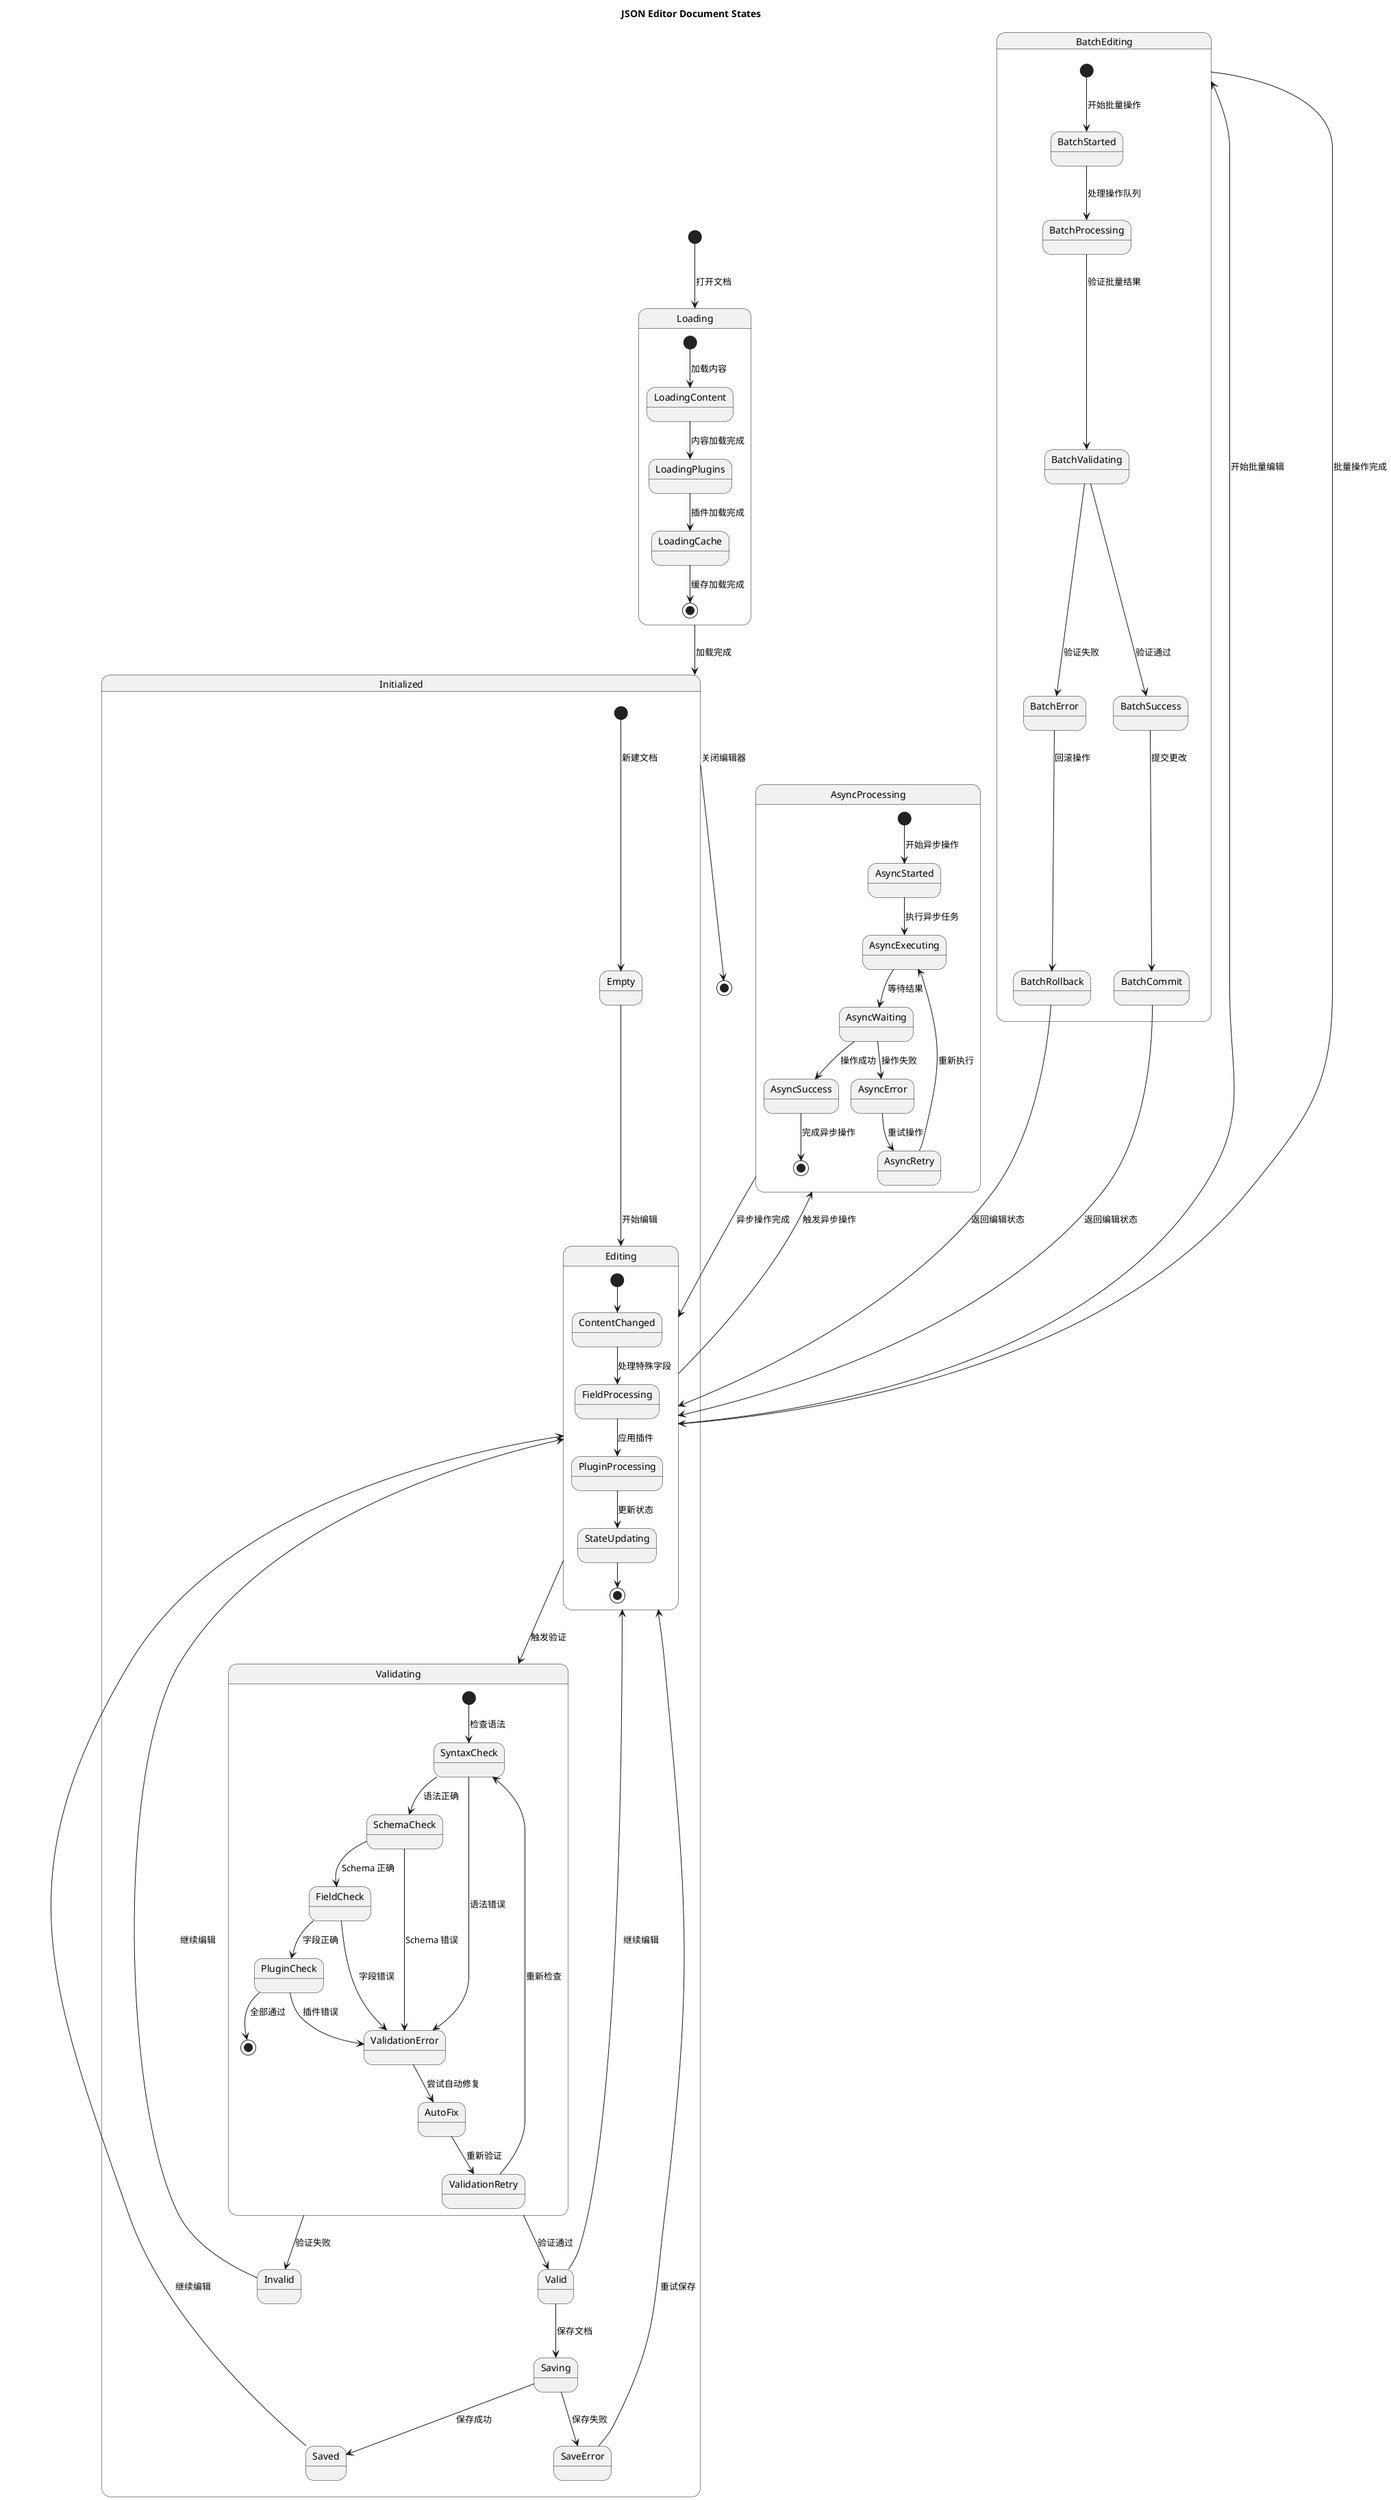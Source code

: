 @startuml JSONEditor Document State

title JSON Editor Document States

[*] --> Loading : 打开文档

state Loading {
    [*] --> LoadingContent : 加载内容
    LoadingContent --> LoadingPlugins : 内容加载完成
    LoadingPlugins --> LoadingCache : 插件加载完成
    LoadingCache --> [*] : 缓存加载完成
}

state Initialized {
    [*] --> Empty : 新建文档
    Empty --> Editing : 开始编辑
    Editing --> Validating : 触发验证
    Validating --> Invalid : 验证失败
    Validating --> Valid : 验证通过
    Invalid --> Editing : 继续编辑
    Valid --> Editing : 继续编辑
    Valid --> Saving : 保存文档
    Saving --> Saved : 保存成功
    Saving --> SaveError : 保存失败
    SaveError --> Editing : 重试保存
    Saved --> Editing : 继续编辑
}

state Editing {
    [*] --> ContentChanged
    ContentChanged --> FieldProcessing : 处理特殊字段
    FieldProcessing --> PluginProcessing : 应用插件
    PluginProcessing --> StateUpdating : 更新状态
    StateUpdating --> [*]
}

state BatchEditing {
    [*] --> BatchStarted : 开始批量操作
    BatchStarted --> BatchProcessing : 处理操作队列
    BatchProcessing --> BatchValidating : 验证批量结果
    BatchValidating --> BatchSuccess : 验证通过
    BatchValidating --> BatchError : 验证失败
    BatchError --> BatchRollback : 回滚操作
    BatchRollback --> Editing : 返回编辑状态
    BatchSuccess --> BatchCommit : 提交更改
    BatchCommit --> Editing : 返回编辑状态
}

state AsyncProcessing {
    [*] --> AsyncStarted : 开始异步操作
    AsyncStarted --> AsyncExecuting : 执行异步任务
    AsyncExecuting --> AsyncWaiting : 等待结果
    AsyncWaiting --> AsyncSuccess : 操作成功
    AsyncWaiting --> AsyncError : 操作失败
    AsyncError --> AsyncRetry : 重试操作
    AsyncRetry --> AsyncExecuting : 重新执行
    AsyncSuccess --> [*] : 完成异步操作
}

state Validating {
    [*] --> SyntaxCheck : 检查语法
    SyntaxCheck --> SchemaCheck : 语法正确
    SchemaCheck --> FieldCheck : Schema 正确
    FieldCheck --> PluginCheck : 字段正确
    PluginCheck --> [*] : 全部通过
    
    SyntaxCheck --> ValidationError : 语法错误
    SchemaCheck --> ValidationError : Schema 错误
    FieldCheck --> ValidationError : 字段错误
    PluginCheck --> ValidationError : 插件错误
    ValidationError --> AutoFix : 尝试自动修复
    AutoFix --> ValidationRetry : 重新验证
    ValidationRetry --> SyntaxCheck : 重新检查
}

Loading --> Initialized : 加载完成
Initialized --> [*] : 关闭编辑器

Editing --> BatchEditing : 开始批量编辑
Editing --> AsyncProcessing : 触发异步操作

AsyncProcessing --> Editing : 异步操作完成
BatchEditing --> Editing : 批量操作完成

@enduml 